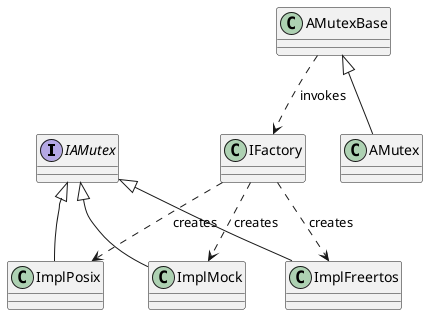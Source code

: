 @startuml
interface IAMutex
class AMutex

class ImplPosix
class ImplFreertos
class ImplMock

class AMutexBase
IAMutex <|-- ImplPosix
IAMutex <|-- ImplFreertos
IAMutex <|-- ImplMock

AMutexBase <|-- AMutex

AMutexBase ..> IFactory : invokes
IFactory  ..> ImplPosix : creates
IFactory  ..> ImplFreertos : creates
IFactory  ..> ImplMock : creates

@enduml